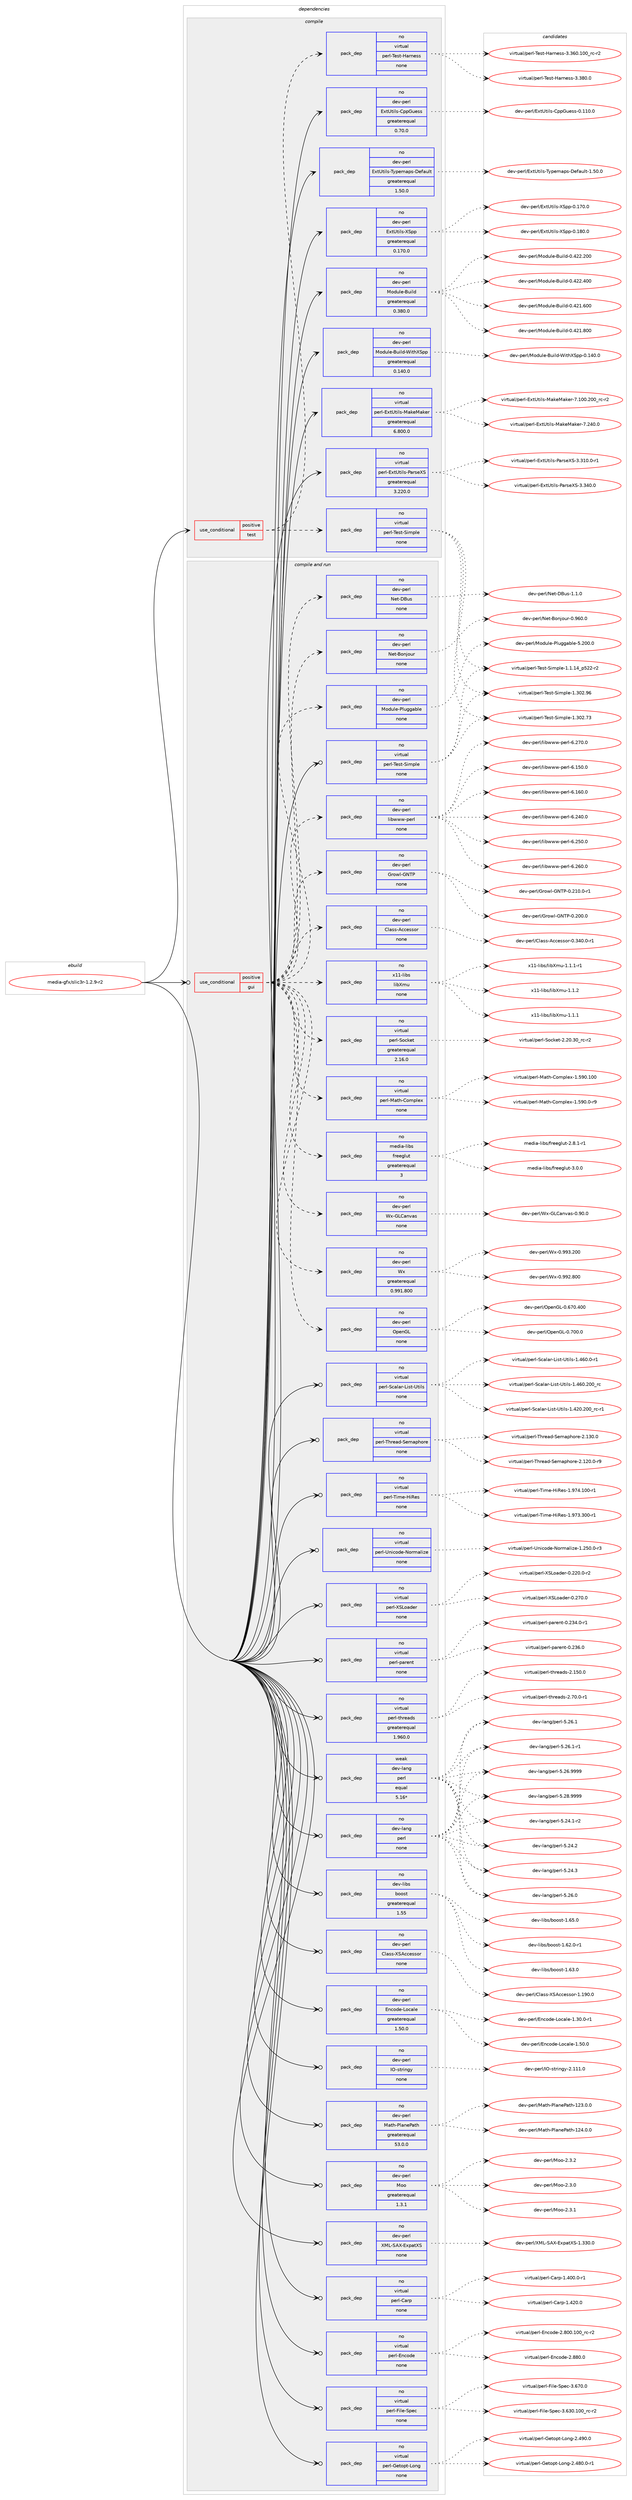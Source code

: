digraph prolog {

# *************
# Graph options
# *************

newrank=true;
concentrate=true;
compound=true;
graph [rankdir=LR,fontname=Helvetica,fontsize=10,ranksep=1.5];#, ranksep=2.5, nodesep=0.2];
edge  [arrowhead=vee];
node  [fontname=Helvetica,fontsize=10];

# **********
# The ebuild
# **********

subgraph cluster_leftcol {
color=gray;
rank=same;
label=<<i>ebuild</i>>;
id [label="media-gfx/slic3r-1.2.9-r2", color=red, width=4, href="../media-gfx/slic3r-1.2.9-r2.svg"];
}

# ****************
# The dependencies
# ****************

subgraph cluster_midcol {
color=gray;
label=<<i>dependencies</i>>;
subgraph cluster_compile {
fillcolor="#eeeeee";
style=filled;
label=<<i>compile</i>>;
subgraph cond88491 {
dependency358275 [label=<<TABLE BORDER="0" CELLBORDER="1" CELLSPACING="0" CELLPADDING="4"><TR><TD ROWSPAN="3" CELLPADDING="10">use_conditional</TD></TR><TR><TD>positive</TD></TR><TR><TD>test</TD></TR></TABLE>>, shape=none, color=red];
subgraph pack264320 {
dependency358276 [label=<<TABLE BORDER="0" CELLBORDER="1" CELLSPACING="0" CELLPADDING="4" WIDTH="220"><TR><TD ROWSPAN="6" CELLPADDING="30">pack_dep</TD></TR><TR><TD WIDTH="110">no</TD></TR><TR><TD>virtual</TD></TR><TR><TD>perl-Test-Harness</TD></TR><TR><TD>none</TD></TR><TR><TD></TD></TR></TABLE>>, shape=none, color=blue];
}
dependency358275:e -> dependency358276:w [weight=20,style="dashed",arrowhead="vee"];
subgraph pack264321 {
dependency358277 [label=<<TABLE BORDER="0" CELLBORDER="1" CELLSPACING="0" CELLPADDING="4" WIDTH="220"><TR><TD ROWSPAN="6" CELLPADDING="30">pack_dep</TD></TR><TR><TD WIDTH="110">no</TD></TR><TR><TD>virtual</TD></TR><TR><TD>perl-Test-Simple</TD></TR><TR><TD>none</TD></TR><TR><TD></TD></TR></TABLE>>, shape=none, color=blue];
}
dependency358275:e -> dependency358277:w [weight=20,style="dashed",arrowhead="vee"];
}
id:e -> dependency358275:w [weight=20,style="solid",arrowhead="vee"];
subgraph pack264322 {
dependency358278 [label=<<TABLE BORDER="0" CELLBORDER="1" CELLSPACING="0" CELLPADDING="4" WIDTH="220"><TR><TD ROWSPAN="6" CELLPADDING="30">pack_dep</TD></TR><TR><TD WIDTH="110">no</TD></TR><TR><TD>dev-perl</TD></TR><TR><TD>ExtUtils-CppGuess</TD></TR><TR><TD>greaterequal</TD></TR><TR><TD>0.70.0</TD></TR></TABLE>>, shape=none, color=blue];
}
id:e -> dependency358278:w [weight=20,style="solid",arrowhead="vee"];
subgraph pack264323 {
dependency358279 [label=<<TABLE BORDER="0" CELLBORDER="1" CELLSPACING="0" CELLPADDING="4" WIDTH="220"><TR><TD ROWSPAN="6" CELLPADDING="30">pack_dep</TD></TR><TR><TD WIDTH="110">no</TD></TR><TR><TD>dev-perl</TD></TR><TR><TD>ExtUtils-Typemaps-Default</TD></TR><TR><TD>greaterequal</TD></TR><TR><TD>1.50.0</TD></TR></TABLE>>, shape=none, color=blue];
}
id:e -> dependency358279:w [weight=20,style="solid",arrowhead="vee"];
subgraph pack264324 {
dependency358280 [label=<<TABLE BORDER="0" CELLBORDER="1" CELLSPACING="0" CELLPADDING="4" WIDTH="220"><TR><TD ROWSPAN="6" CELLPADDING="30">pack_dep</TD></TR><TR><TD WIDTH="110">no</TD></TR><TR><TD>dev-perl</TD></TR><TR><TD>ExtUtils-XSpp</TD></TR><TR><TD>greaterequal</TD></TR><TR><TD>0.170.0</TD></TR></TABLE>>, shape=none, color=blue];
}
id:e -> dependency358280:w [weight=20,style="solid",arrowhead="vee"];
subgraph pack264325 {
dependency358281 [label=<<TABLE BORDER="0" CELLBORDER="1" CELLSPACING="0" CELLPADDING="4" WIDTH="220"><TR><TD ROWSPAN="6" CELLPADDING="30">pack_dep</TD></TR><TR><TD WIDTH="110">no</TD></TR><TR><TD>dev-perl</TD></TR><TR><TD>Module-Build</TD></TR><TR><TD>greaterequal</TD></TR><TR><TD>0.380.0</TD></TR></TABLE>>, shape=none, color=blue];
}
id:e -> dependency358281:w [weight=20,style="solid",arrowhead="vee"];
subgraph pack264326 {
dependency358282 [label=<<TABLE BORDER="0" CELLBORDER="1" CELLSPACING="0" CELLPADDING="4" WIDTH="220"><TR><TD ROWSPAN="6" CELLPADDING="30">pack_dep</TD></TR><TR><TD WIDTH="110">no</TD></TR><TR><TD>dev-perl</TD></TR><TR><TD>Module-Build-WithXSpp</TD></TR><TR><TD>greaterequal</TD></TR><TR><TD>0.140.0</TD></TR></TABLE>>, shape=none, color=blue];
}
id:e -> dependency358282:w [weight=20,style="solid",arrowhead="vee"];
subgraph pack264327 {
dependency358283 [label=<<TABLE BORDER="0" CELLBORDER="1" CELLSPACING="0" CELLPADDING="4" WIDTH="220"><TR><TD ROWSPAN="6" CELLPADDING="30">pack_dep</TD></TR><TR><TD WIDTH="110">no</TD></TR><TR><TD>virtual</TD></TR><TR><TD>perl-ExtUtils-MakeMaker</TD></TR><TR><TD>greaterequal</TD></TR><TR><TD>6.800.0</TD></TR></TABLE>>, shape=none, color=blue];
}
id:e -> dependency358283:w [weight=20,style="solid",arrowhead="vee"];
subgraph pack264328 {
dependency358284 [label=<<TABLE BORDER="0" CELLBORDER="1" CELLSPACING="0" CELLPADDING="4" WIDTH="220"><TR><TD ROWSPAN="6" CELLPADDING="30">pack_dep</TD></TR><TR><TD WIDTH="110">no</TD></TR><TR><TD>virtual</TD></TR><TR><TD>perl-ExtUtils-ParseXS</TD></TR><TR><TD>greaterequal</TD></TR><TR><TD>3.220.0</TD></TR></TABLE>>, shape=none, color=blue];
}
id:e -> dependency358284:w [weight=20,style="solid",arrowhead="vee"];
}
subgraph cluster_compileandrun {
fillcolor="#eeeeee";
style=filled;
label=<<i>compile and run</i>>;
subgraph cond88492 {
dependency358285 [label=<<TABLE BORDER="0" CELLBORDER="1" CELLSPACING="0" CELLPADDING="4"><TR><TD ROWSPAN="3" CELLPADDING="10">use_conditional</TD></TR><TR><TD>positive</TD></TR><TR><TD>gui</TD></TR></TABLE>>, shape=none, color=red];
subgraph pack264329 {
dependency358286 [label=<<TABLE BORDER="0" CELLBORDER="1" CELLSPACING="0" CELLPADDING="4" WIDTH="220"><TR><TD ROWSPAN="6" CELLPADDING="30">pack_dep</TD></TR><TR><TD WIDTH="110">no</TD></TR><TR><TD>dev-perl</TD></TR><TR><TD>Class-Accessor</TD></TR><TR><TD>none</TD></TR><TR><TD></TD></TR></TABLE>>, shape=none, color=blue];
}
dependency358285:e -> dependency358286:w [weight=20,style="dashed",arrowhead="vee"];
subgraph pack264330 {
dependency358287 [label=<<TABLE BORDER="0" CELLBORDER="1" CELLSPACING="0" CELLPADDING="4" WIDTH="220"><TR><TD ROWSPAN="6" CELLPADDING="30">pack_dep</TD></TR><TR><TD WIDTH="110">no</TD></TR><TR><TD>dev-perl</TD></TR><TR><TD>Growl-GNTP</TD></TR><TR><TD>none</TD></TR><TR><TD></TD></TR></TABLE>>, shape=none, color=blue];
}
dependency358285:e -> dependency358287:w [weight=20,style="dashed",arrowhead="vee"];
subgraph pack264331 {
dependency358288 [label=<<TABLE BORDER="0" CELLBORDER="1" CELLSPACING="0" CELLPADDING="4" WIDTH="220"><TR><TD ROWSPAN="6" CELLPADDING="30">pack_dep</TD></TR><TR><TD WIDTH="110">no</TD></TR><TR><TD>dev-perl</TD></TR><TR><TD>libwww-perl</TD></TR><TR><TD>none</TD></TR><TR><TD></TD></TR></TABLE>>, shape=none, color=blue];
}
dependency358285:e -> dependency358288:w [weight=20,style="dashed",arrowhead="vee"];
subgraph pack264332 {
dependency358289 [label=<<TABLE BORDER="0" CELLBORDER="1" CELLSPACING="0" CELLPADDING="4" WIDTH="220"><TR><TD ROWSPAN="6" CELLPADDING="30">pack_dep</TD></TR><TR><TD WIDTH="110">no</TD></TR><TR><TD>dev-perl</TD></TR><TR><TD>Module-Pluggable</TD></TR><TR><TD>none</TD></TR><TR><TD></TD></TR></TABLE>>, shape=none, color=blue];
}
dependency358285:e -> dependency358289:w [weight=20,style="dashed",arrowhead="vee"];
subgraph pack264333 {
dependency358290 [label=<<TABLE BORDER="0" CELLBORDER="1" CELLSPACING="0" CELLPADDING="4" WIDTH="220"><TR><TD ROWSPAN="6" CELLPADDING="30">pack_dep</TD></TR><TR><TD WIDTH="110">no</TD></TR><TR><TD>dev-perl</TD></TR><TR><TD>Net-Bonjour</TD></TR><TR><TD>none</TD></TR><TR><TD></TD></TR></TABLE>>, shape=none, color=blue];
}
dependency358285:e -> dependency358290:w [weight=20,style="dashed",arrowhead="vee"];
subgraph pack264334 {
dependency358291 [label=<<TABLE BORDER="0" CELLBORDER="1" CELLSPACING="0" CELLPADDING="4" WIDTH="220"><TR><TD ROWSPAN="6" CELLPADDING="30">pack_dep</TD></TR><TR><TD WIDTH="110">no</TD></TR><TR><TD>dev-perl</TD></TR><TR><TD>Net-DBus</TD></TR><TR><TD>none</TD></TR><TR><TD></TD></TR></TABLE>>, shape=none, color=blue];
}
dependency358285:e -> dependency358291:w [weight=20,style="dashed",arrowhead="vee"];
subgraph pack264335 {
dependency358292 [label=<<TABLE BORDER="0" CELLBORDER="1" CELLSPACING="0" CELLPADDING="4" WIDTH="220"><TR><TD ROWSPAN="6" CELLPADDING="30">pack_dep</TD></TR><TR><TD WIDTH="110">no</TD></TR><TR><TD>dev-perl</TD></TR><TR><TD>OpenGL</TD></TR><TR><TD>none</TD></TR><TR><TD></TD></TR></TABLE>>, shape=none, color=blue];
}
dependency358285:e -> dependency358292:w [weight=20,style="dashed",arrowhead="vee"];
subgraph pack264336 {
dependency358293 [label=<<TABLE BORDER="0" CELLBORDER="1" CELLSPACING="0" CELLPADDING="4" WIDTH="220"><TR><TD ROWSPAN="6" CELLPADDING="30">pack_dep</TD></TR><TR><TD WIDTH="110">no</TD></TR><TR><TD>dev-perl</TD></TR><TR><TD>Wx</TD></TR><TR><TD>greaterequal</TD></TR><TR><TD>0.991.800</TD></TR></TABLE>>, shape=none, color=blue];
}
dependency358285:e -> dependency358293:w [weight=20,style="dashed",arrowhead="vee"];
subgraph pack264337 {
dependency358294 [label=<<TABLE BORDER="0" CELLBORDER="1" CELLSPACING="0" CELLPADDING="4" WIDTH="220"><TR><TD ROWSPAN="6" CELLPADDING="30">pack_dep</TD></TR><TR><TD WIDTH="110">no</TD></TR><TR><TD>dev-perl</TD></TR><TR><TD>Wx-GLCanvas</TD></TR><TR><TD>none</TD></TR><TR><TD></TD></TR></TABLE>>, shape=none, color=blue];
}
dependency358285:e -> dependency358294:w [weight=20,style="dashed",arrowhead="vee"];
subgraph pack264338 {
dependency358295 [label=<<TABLE BORDER="0" CELLBORDER="1" CELLSPACING="0" CELLPADDING="4" WIDTH="220"><TR><TD ROWSPAN="6" CELLPADDING="30">pack_dep</TD></TR><TR><TD WIDTH="110">no</TD></TR><TR><TD>media-libs</TD></TR><TR><TD>freeglut</TD></TR><TR><TD>greaterequal</TD></TR><TR><TD>3</TD></TR></TABLE>>, shape=none, color=blue];
}
dependency358285:e -> dependency358295:w [weight=20,style="dashed",arrowhead="vee"];
subgraph pack264339 {
dependency358296 [label=<<TABLE BORDER="0" CELLBORDER="1" CELLSPACING="0" CELLPADDING="4" WIDTH="220"><TR><TD ROWSPAN="6" CELLPADDING="30">pack_dep</TD></TR><TR><TD WIDTH="110">no</TD></TR><TR><TD>virtual</TD></TR><TR><TD>perl-Math-Complex</TD></TR><TR><TD>none</TD></TR><TR><TD></TD></TR></TABLE>>, shape=none, color=blue];
}
dependency358285:e -> dependency358296:w [weight=20,style="dashed",arrowhead="vee"];
subgraph pack264340 {
dependency358297 [label=<<TABLE BORDER="0" CELLBORDER="1" CELLSPACING="0" CELLPADDING="4" WIDTH="220"><TR><TD ROWSPAN="6" CELLPADDING="30">pack_dep</TD></TR><TR><TD WIDTH="110">no</TD></TR><TR><TD>virtual</TD></TR><TR><TD>perl-Socket</TD></TR><TR><TD>greaterequal</TD></TR><TR><TD>2.16.0</TD></TR></TABLE>>, shape=none, color=blue];
}
dependency358285:e -> dependency358297:w [weight=20,style="dashed",arrowhead="vee"];
subgraph pack264341 {
dependency358298 [label=<<TABLE BORDER="0" CELLBORDER="1" CELLSPACING="0" CELLPADDING="4" WIDTH="220"><TR><TD ROWSPAN="6" CELLPADDING="30">pack_dep</TD></TR><TR><TD WIDTH="110">no</TD></TR><TR><TD>x11-libs</TD></TR><TR><TD>libXmu</TD></TR><TR><TD>none</TD></TR><TR><TD></TD></TR></TABLE>>, shape=none, color=blue];
}
dependency358285:e -> dependency358298:w [weight=20,style="dashed",arrowhead="vee"];
}
id:e -> dependency358285:w [weight=20,style="solid",arrowhead="odotvee"];
subgraph pack264342 {
dependency358299 [label=<<TABLE BORDER="0" CELLBORDER="1" CELLSPACING="0" CELLPADDING="4" WIDTH="220"><TR><TD ROWSPAN="6" CELLPADDING="30">pack_dep</TD></TR><TR><TD WIDTH="110">no</TD></TR><TR><TD>dev-lang</TD></TR><TR><TD>perl</TD></TR><TR><TD>none</TD></TR><TR><TD></TD></TR></TABLE>>, shape=none, color=blue];
}
id:e -> dependency358299:w [weight=20,style="solid",arrowhead="odotvee"];
subgraph pack264343 {
dependency358300 [label=<<TABLE BORDER="0" CELLBORDER="1" CELLSPACING="0" CELLPADDING="4" WIDTH="220"><TR><TD ROWSPAN="6" CELLPADDING="30">pack_dep</TD></TR><TR><TD WIDTH="110">no</TD></TR><TR><TD>dev-libs</TD></TR><TR><TD>boost</TD></TR><TR><TD>greaterequal</TD></TR><TR><TD>1.55</TD></TR></TABLE>>, shape=none, color=blue];
}
id:e -> dependency358300:w [weight=20,style="solid",arrowhead="odotvee"];
subgraph pack264344 {
dependency358301 [label=<<TABLE BORDER="0" CELLBORDER="1" CELLSPACING="0" CELLPADDING="4" WIDTH="220"><TR><TD ROWSPAN="6" CELLPADDING="30">pack_dep</TD></TR><TR><TD WIDTH="110">no</TD></TR><TR><TD>dev-perl</TD></TR><TR><TD>Class-XSAccessor</TD></TR><TR><TD>none</TD></TR><TR><TD></TD></TR></TABLE>>, shape=none, color=blue];
}
id:e -> dependency358301:w [weight=20,style="solid",arrowhead="odotvee"];
subgraph pack264345 {
dependency358302 [label=<<TABLE BORDER="0" CELLBORDER="1" CELLSPACING="0" CELLPADDING="4" WIDTH="220"><TR><TD ROWSPAN="6" CELLPADDING="30">pack_dep</TD></TR><TR><TD WIDTH="110">no</TD></TR><TR><TD>dev-perl</TD></TR><TR><TD>Encode-Locale</TD></TR><TR><TD>greaterequal</TD></TR><TR><TD>1.50.0</TD></TR></TABLE>>, shape=none, color=blue];
}
id:e -> dependency358302:w [weight=20,style="solid",arrowhead="odotvee"];
subgraph pack264346 {
dependency358303 [label=<<TABLE BORDER="0" CELLBORDER="1" CELLSPACING="0" CELLPADDING="4" WIDTH="220"><TR><TD ROWSPAN="6" CELLPADDING="30">pack_dep</TD></TR><TR><TD WIDTH="110">no</TD></TR><TR><TD>dev-perl</TD></TR><TR><TD>IO-stringy</TD></TR><TR><TD>none</TD></TR><TR><TD></TD></TR></TABLE>>, shape=none, color=blue];
}
id:e -> dependency358303:w [weight=20,style="solid",arrowhead="odotvee"];
subgraph pack264347 {
dependency358304 [label=<<TABLE BORDER="0" CELLBORDER="1" CELLSPACING="0" CELLPADDING="4" WIDTH="220"><TR><TD ROWSPAN="6" CELLPADDING="30">pack_dep</TD></TR><TR><TD WIDTH="110">no</TD></TR><TR><TD>dev-perl</TD></TR><TR><TD>Math-PlanePath</TD></TR><TR><TD>greaterequal</TD></TR><TR><TD>53.0.0</TD></TR></TABLE>>, shape=none, color=blue];
}
id:e -> dependency358304:w [weight=20,style="solid",arrowhead="odotvee"];
subgraph pack264348 {
dependency358305 [label=<<TABLE BORDER="0" CELLBORDER="1" CELLSPACING="0" CELLPADDING="4" WIDTH="220"><TR><TD ROWSPAN="6" CELLPADDING="30">pack_dep</TD></TR><TR><TD WIDTH="110">no</TD></TR><TR><TD>dev-perl</TD></TR><TR><TD>Moo</TD></TR><TR><TD>greaterequal</TD></TR><TR><TD>1.3.1</TD></TR></TABLE>>, shape=none, color=blue];
}
id:e -> dependency358305:w [weight=20,style="solid",arrowhead="odotvee"];
subgraph pack264349 {
dependency358306 [label=<<TABLE BORDER="0" CELLBORDER="1" CELLSPACING="0" CELLPADDING="4" WIDTH="220"><TR><TD ROWSPAN="6" CELLPADDING="30">pack_dep</TD></TR><TR><TD WIDTH="110">no</TD></TR><TR><TD>dev-perl</TD></TR><TR><TD>XML-SAX-ExpatXS</TD></TR><TR><TD>none</TD></TR><TR><TD></TD></TR></TABLE>>, shape=none, color=blue];
}
id:e -> dependency358306:w [weight=20,style="solid",arrowhead="odotvee"];
subgraph pack264350 {
dependency358307 [label=<<TABLE BORDER="0" CELLBORDER="1" CELLSPACING="0" CELLPADDING="4" WIDTH="220"><TR><TD ROWSPAN="6" CELLPADDING="30">pack_dep</TD></TR><TR><TD WIDTH="110">no</TD></TR><TR><TD>virtual</TD></TR><TR><TD>perl-Carp</TD></TR><TR><TD>none</TD></TR><TR><TD></TD></TR></TABLE>>, shape=none, color=blue];
}
id:e -> dependency358307:w [weight=20,style="solid",arrowhead="odotvee"];
subgraph pack264351 {
dependency358308 [label=<<TABLE BORDER="0" CELLBORDER="1" CELLSPACING="0" CELLPADDING="4" WIDTH="220"><TR><TD ROWSPAN="6" CELLPADDING="30">pack_dep</TD></TR><TR><TD WIDTH="110">no</TD></TR><TR><TD>virtual</TD></TR><TR><TD>perl-Encode</TD></TR><TR><TD>none</TD></TR><TR><TD></TD></TR></TABLE>>, shape=none, color=blue];
}
id:e -> dependency358308:w [weight=20,style="solid",arrowhead="odotvee"];
subgraph pack264352 {
dependency358309 [label=<<TABLE BORDER="0" CELLBORDER="1" CELLSPACING="0" CELLPADDING="4" WIDTH="220"><TR><TD ROWSPAN="6" CELLPADDING="30">pack_dep</TD></TR><TR><TD WIDTH="110">no</TD></TR><TR><TD>virtual</TD></TR><TR><TD>perl-File-Spec</TD></TR><TR><TD>none</TD></TR><TR><TD></TD></TR></TABLE>>, shape=none, color=blue];
}
id:e -> dependency358309:w [weight=20,style="solid",arrowhead="odotvee"];
subgraph pack264353 {
dependency358310 [label=<<TABLE BORDER="0" CELLBORDER="1" CELLSPACING="0" CELLPADDING="4" WIDTH="220"><TR><TD ROWSPAN="6" CELLPADDING="30">pack_dep</TD></TR><TR><TD WIDTH="110">no</TD></TR><TR><TD>virtual</TD></TR><TR><TD>perl-Getopt-Long</TD></TR><TR><TD>none</TD></TR><TR><TD></TD></TR></TABLE>>, shape=none, color=blue];
}
id:e -> dependency358310:w [weight=20,style="solid",arrowhead="odotvee"];
subgraph pack264354 {
dependency358311 [label=<<TABLE BORDER="0" CELLBORDER="1" CELLSPACING="0" CELLPADDING="4" WIDTH="220"><TR><TD ROWSPAN="6" CELLPADDING="30">pack_dep</TD></TR><TR><TD WIDTH="110">no</TD></TR><TR><TD>virtual</TD></TR><TR><TD>perl-Scalar-List-Utils</TD></TR><TR><TD>none</TD></TR><TR><TD></TD></TR></TABLE>>, shape=none, color=blue];
}
id:e -> dependency358311:w [weight=20,style="solid",arrowhead="odotvee"];
subgraph pack264355 {
dependency358312 [label=<<TABLE BORDER="0" CELLBORDER="1" CELLSPACING="0" CELLPADDING="4" WIDTH="220"><TR><TD ROWSPAN="6" CELLPADDING="30">pack_dep</TD></TR><TR><TD WIDTH="110">no</TD></TR><TR><TD>virtual</TD></TR><TR><TD>perl-Test-Simple</TD></TR><TR><TD>none</TD></TR><TR><TD></TD></TR></TABLE>>, shape=none, color=blue];
}
id:e -> dependency358312:w [weight=20,style="solid",arrowhead="odotvee"];
subgraph pack264356 {
dependency358313 [label=<<TABLE BORDER="0" CELLBORDER="1" CELLSPACING="0" CELLPADDING="4" WIDTH="220"><TR><TD ROWSPAN="6" CELLPADDING="30">pack_dep</TD></TR><TR><TD WIDTH="110">no</TD></TR><TR><TD>virtual</TD></TR><TR><TD>perl-Thread-Semaphore</TD></TR><TR><TD>none</TD></TR><TR><TD></TD></TR></TABLE>>, shape=none, color=blue];
}
id:e -> dependency358313:w [weight=20,style="solid",arrowhead="odotvee"];
subgraph pack264357 {
dependency358314 [label=<<TABLE BORDER="0" CELLBORDER="1" CELLSPACING="0" CELLPADDING="4" WIDTH="220"><TR><TD ROWSPAN="6" CELLPADDING="30">pack_dep</TD></TR><TR><TD WIDTH="110">no</TD></TR><TR><TD>virtual</TD></TR><TR><TD>perl-Time-HiRes</TD></TR><TR><TD>none</TD></TR><TR><TD></TD></TR></TABLE>>, shape=none, color=blue];
}
id:e -> dependency358314:w [weight=20,style="solid",arrowhead="odotvee"];
subgraph pack264358 {
dependency358315 [label=<<TABLE BORDER="0" CELLBORDER="1" CELLSPACING="0" CELLPADDING="4" WIDTH="220"><TR><TD ROWSPAN="6" CELLPADDING="30">pack_dep</TD></TR><TR><TD WIDTH="110">no</TD></TR><TR><TD>virtual</TD></TR><TR><TD>perl-Unicode-Normalize</TD></TR><TR><TD>none</TD></TR><TR><TD></TD></TR></TABLE>>, shape=none, color=blue];
}
id:e -> dependency358315:w [weight=20,style="solid",arrowhead="odotvee"];
subgraph pack264359 {
dependency358316 [label=<<TABLE BORDER="0" CELLBORDER="1" CELLSPACING="0" CELLPADDING="4" WIDTH="220"><TR><TD ROWSPAN="6" CELLPADDING="30">pack_dep</TD></TR><TR><TD WIDTH="110">no</TD></TR><TR><TD>virtual</TD></TR><TR><TD>perl-XSLoader</TD></TR><TR><TD>none</TD></TR><TR><TD></TD></TR></TABLE>>, shape=none, color=blue];
}
id:e -> dependency358316:w [weight=20,style="solid",arrowhead="odotvee"];
subgraph pack264360 {
dependency358317 [label=<<TABLE BORDER="0" CELLBORDER="1" CELLSPACING="0" CELLPADDING="4" WIDTH="220"><TR><TD ROWSPAN="6" CELLPADDING="30">pack_dep</TD></TR><TR><TD WIDTH="110">no</TD></TR><TR><TD>virtual</TD></TR><TR><TD>perl-parent</TD></TR><TR><TD>none</TD></TR><TR><TD></TD></TR></TABLE>>, shape=none, color=blue];
}
id:e -> dependency358317:w [weight=20,style="solid",arrowhead="odotvee"];
subgraph pack264361 {
dependency358318 [label=<<TABLE BORDER="0" CELLBORDER="1" CELLSPACING="0" CELLPADDING="4" WIDTH="220"><TR><TD ROWSPAN="6" CELLPADDING="30">pack_dep</TD></TR><TR><TD WIDTH="110">no</TD></TR><TR><TD>virtual</TD></TR><TR><TD>perl-threads</TD></TR><TR><TD>greaterequal</TD></TR><TR><TD>1.960.0</TD></TR></TABLE>>, shape=none, color=blue];
}
id:e -> dependency358318:w [weight=20,style="solid",arrowhead="odotvee"];
subgraph pack264362 {
dependency358319 [label=<<TABLE BORDER="0" CELLBORDER="1" CELLSPACING="0" CELLPADDING="4" WIDTH="220"><TR><TD ROWSPAN="6" CELLPADDING="30">pack_dep</TD></TR><TR><TD WIDTH="110">weak</TD></TR><TR><TD>dev-lang</TD></TR><TR><TD>perl</TD></TR><TR><TD>equal</TD></TR><TR><TD>5.16*</TD></TR></TABLE>>, shape=none, color=blue];
}
id:e -> dependency358319:w [weight=20,style="solid",arrowhead="odotvee"];
}
subgraph cluster_run {
fillcolor="#eeeeee";
style=filled;
label=<<i>run</i>>;
}
}

# **************
# The candidates
# **************

subgraph cluster_choices {
rank=same;
color=gray;
label=<<i>candidates</i>>;

subgraph choice264320 {
color=black;
nodesep=1;
choice118105114116117971084711210111410845841011151164572971141101011151154551465154484649484895114994511450 [label="virtual/perl-Test-Harness-3.360.100_rc-r2", color=red, width=4,href="../virtual/perl-Test-Harness-3.360.100_rc-r2.svg"];
choice118105114116117971084711210111410845841011151164572971141101011151154551465156484648 [label="virtual/perl-Test-Harness-3.380.0", color=red, width=4,href="../virtual/perl-Test-Harness-3.380.0.svg"];
dependency358276:e -> choice118105114116117971084711210111410845841011151164572971141101011151154551465154484649484895114994511450:w [style=dotted,weight="100"];
dependency358276:e -> choice118105114116117971084711210111410845841011151164572971141101011151154551465156484648:w [style=dotted,weight="100"];
}
subgraph choice264321 {
color=black;
nodesep=1;
choice11810511411611797108471121011141084584101115116458310510911210810145494649464952951125350504511450 [label="virtual/perl-Test-Simple-1.1.14_p522-r2", color=red, width=4,href="../virtual/perl-Test-Simple-1.1.14_p522-r2.svg"];
choice118105114116117971084711210111410845841011151164583105109112108101454946514850465551 [label="virtual/perl-Test-Simple-1.302.73", color=red, width=4,href="../virtual/perl-Test-Simple-1.302.73.svg"];
choice118105114116117971084711210111410845841011151164583105109112108101454946514850465754 [label="virtual/perl-Test-Simple-1.302.96", color=red, width=4,href="../virtual/perl-Test-Simple-1.302.96.svg"];
dependency358277:e -> choice11810511411611797108471121011141084584101115116458310510911210810145494649464952951125350504511450:w [style=dotted,weight="100"];
dependency358277:e -> choice118105114116117971084711210111410845841011151164583105109112108101454946514850465551:w [style=dotted,weight="100"];
dependency358277:e -> choice118105114116117971084711210111410845841011151164583105109112108101454946514850465754:w [style=dotted,weight="100"];
}
subgraph choice264322 {
color=black;
nodesep=1;
choice100101118451121011141084769120116851161051081154567112112711171011151154548464949484648 [label="dev-perl/ExtUtils-CppGuess-0.110.0", color=red, width=4,href="../dev-perl/ExtUtils-CppGuess-0.110.0.svg"];
dependency358278:e -> choice100101118451121011141084769120116851161051081154567112112711171011151154548464949484648:w [style=dotted,weight="100"];
}
subgraph choice264323 {
color=black;
nodesep=1;
choice1001011184511210111410847691201168511610510811545841211121011099711211545681011029711710811645494653484648 [label="dev-perl/ExtUtils-Typemaps-Default-1.50.0", color=red, width=4,href="../dev-perl/ExtUtils-Typemaps-Default-1.50.0.svg"];
dependency358279:e -> choice1001011184511210111410847691201168511610510811545841211121011099711211545681011029711710811645494653484648:w [style=dotted,weight="100"];
}
subgraph choice264324 {
color=black;
nodesep=1;
choice100101118451121011141084769120116851161051081154588831121124548464955484648 [label="dev-perl/ExtUtils-XSpp-0.170.0", color=red, width=4,href="../dev-perl/ExtUtils-XSpp-0.170.0.svg"];
choice100101118451121011141084769120116851161051081154588831121124548464956484648 [label="dev-perl/ExtUtils-XSpp-0.180.0", color=red, width=4,href="../dev-perl/ExtUtils-XSpp-0.180.0.svg"];
dependency358280:e -> choice100101118451121011141084769120116851161051081154588831121124548464955484648:w [style=dotted,weight="100"];
dependency358280:e -> choice100101118451121011141084769120116851161051081154588831121124548464956484648:w [style=dotted,weight="100"];
}
subgraph choice264325 {
color=black;
nodesep=1;
choice100101118451121011141084777111100117108101456611710510810045484652504946544848 [label="dev-perl/Module-Build-0.421.600", color=red, width=4,href="../dev-perl/Module-Build-0.421.600.svg"];
choice100101118451121011141084777111100117108101456611710510810045484652504946564848 [label="dev-perl/Module-Build-0.421.800", color=red, width=4,href="../dev-perl/Module-Build-0.421.800.svg"];
choice100101118451121011141084777111100117108101456611710510810045484652505046504848 [label="dev-perl/Module-Build-0.422.200", color=red, width=4,href="../dev-perl/Module-Build-0.422.200.svg"];
choice100101118451121011141084777111100117108101456611710510810045484652505046524848 [label="dev-perl/Module-Build-0.422.400", color=red, width=4,href="../dev-perl/Module-Build-0.422.400.svg"];
dependency358281:e -> choice100101118451121011141084777111100117108101456611710510810045484652504946544848:w [style=dotted,weight="100"];
dependency358281:e -> choice100101118451121011141084777111100117108101456611710510810045484652504946564848:w [style=dotted,weight="100"];
dependency358281:e -> choice100101118451121011141084777111100117108101456611710510810045484652505046504848:w [style=dotted,weight="100"];
dependency358281:e -> choice100101118451121011141084777111100117108101456611710510810045484652505046524848:w [style=dotted,weight="100"];
}
subgraph choice264326 {
color=black;
nodesep=1;
choice1001011184511210111410847771111001171081014566117105108100458710511610488831121124548464952484648 [label="dev-perl/Module-Build-WithXSpp-0.140.0", color=red, width=4,href="../dev-perl/Module-Build-WithXSpp-0.140.0.svg"];
dependency358282:e -> choice1001011184511210111410847771111001171081014566117105108100458710511610488831121124548464952484648:w [style=dotted,weight="100"];
}
subgraph choice264327 {
color=black;
nodesep=1;
choice118105114116117971084711210111410845691201168511610510811545779710710177971071011144555464948484650484895114994511450 [label="virtual/perl-ExtUtils-MakeMaker-7.100.200_rc-r2", color=red, width=4,href="../virtual/perl-ExtUtils-MakeMaker-7.100.200_rc-r2.svg"];
choice118105114116117971084711210111410845691201168511610510811545779710710177971071011144555465052484648 [label="virtual/perl-ExtUtils-MakeMaker-7.240.0", color=red, width=4,href="../virtual/perl-ExtUtils-MakeMaker-7.240.0.svg"];
dependency358283:e -> choice118105114116117971084711210111410845691201168511610510811545779710710177971071011144555464948484650484895114994511450:w [style=dotted,weight="100"];
dependency358283:e -> choice118105114116117971084711210111410845691201168511610510811545779710710177971071011144555465052484648:w [style=dotted,weight="100"];
}
subgraph choice264328 {
color=black;
nodesep=1;
choice1181051141161179710847112101114108456912011685116105108115458097114115101888345514651494846484511449 [label="virtual/perl-ExtUtils-ParseXS-3.310.0-r1", color=red, width=4,href="../virtual/perl-ExtUtils-ParseXS-3.310.0-r1.svg"];
choice118105114116117971084711210111410845691201168511610510811545809711411510188834551465152484648 [label="virtual/perl-ExtUtils-ParseXS-3.340.0", color=red, width=4,href="../virtual/perl-ExtUtils-ParseXS-3.340.0.svg"];
dependency358284:e -> choice1181051141161179710847112101114108456912011685116105108115458097114115101888345514651494846484511449:w [style=dotted,weight="100"];
dependency358284:e -> choice118105114116117971084711210111410845691201168511610510811545809711411510188834551465152484648:w [style=dotted,weight="100"];
}
subgraph choice264329 {
color=black;
nodesep=1;
choice100101118451121011141084767108971151154565999910111511511111445484651524846484511449 [label="dev-perl/Class-Accessor-0.340.0-r1", color=red, width=4,href="../dev-perl/Class-Accessor-0.340.0-r1.svg"];
dependency358286:e -> choice100101118451121011141084767108971151154565999910111511511111445484651524846484511449:w [style=dotted,weight="100"];
}
subgraph choice264330 {
color=black;
nodesep=1;
choice10010111845112101114108477111411111910845717884804548465048484648 [label="dev-perl/Growl-GNTP-0.200.0", color=red, width=4,href="../dev-perl/Growl-GNTP-0.200.0.svg"];
choice100101118451121011141084771114111119108457178848045484650494846484511449 [label="dev-perl/Growl-GNTP-0.210.0-r1", color=red, width=4,href="../dev-perl/Growl-GNTP-0.210.0-r1.svg"];
dependency358287:e -> choice10010111845112101114108477111411111910845717884804548465048484648:w [style=dotted,weight="100"];
dependency358287:e -> choice100101118451121011141084771114111119108457178848045484650494846484511449:w [style=dotted,weight="100"];
}
subgraph choice264331 {
color=black;
nodesep=1;
choice100101118451121011141084710810598119119119451121011141084554464953484648 [label="dev-perl/libwww-perl-6.150.0", color=red, width=4,href="../dev-perl/libwww-perl-6.150.0.svg"];
choice100101118451121011141084710810598119119119451121011141084554464954484648 [label="dev-perl/libwww-perl-6.160.0", color=red, width=4,href="../dev-perl/libwww-perl-6.160.0.svg"];
choice100101118451121011141084710810598119119119451121011141084554465052484648 [label="dev-perl/libwww-perl-6.240.0", color=red, width=4,href="../dev-perl/libwww-perl-6.240.0.svg"];
choice100101118451121011141084710810598119119119451121011141084554465053484648 [label="dev-perl/libwww-perl-6.250.0", color=red, width=4,href="../dev-perl/libwww-perl-6.250.0.svg"];
choice100101118451121011141084710810598119119119451121011141084554465054484648 [label="dev-perl/libwww-perl-6.260.0", color=red, width=4,href="../dev-perl/libwww-perl-6.260.0.svg"];
choice100101118451121011141084710810598119119119451121011141084554465055484648 [label="dev-perl/libwww-perl-6.270.0", color=red, width=4,href="../dev-perl/libwww-perl-6.270.0.svg"];
dependency358288:e -> choice100101118451121011141084710810598119119119451121011141084554464953484648:w [style=dotted,weight="100"];
dependency358288:e -> choice100101118451121011141084710810598119119119451121011141084554464954484648:w [style=dotted,weight="100"];
dependency358288:e -> choice100101118451121011141084710810598119119119451121011141084554465052484648:w [style=dotted,weight="100"];
dependency358288:e -> choice100101118451121011141084710810598119119119451121011141084554465053484648:w [style=dotted,weight="100"];
dependency358288:e -> choice100101118451121011141084710810598119119119451121011141084554465054484648:w [style=dotted,weight="100"];
dependency358288:e -> choice100101118451121011141084710810598119119119451121011141084554465055484648:w [style=dotted,weight="100"];
}
subgraph choice264332 {
color=black;
nodesep=1;
choice100101118451121011141084777111100117108101458010811710310397981081014553465048484648 [label="dev-perl/Module-Pluggable-5.200.0", color=red, width=4,href="../dev-perl/Module-Pluggable-5.200.0.svg"];
dependency358289:e -> choice100101118451121011141084777111100117108101458010811710310397981081014553465048484648:w [style=dotted,weight="100"];
}
subgraph choice264333 {
color=black;
nodesep=1;
choice10010111845112101114108477810111645661111101061111171144548465754484648 [label="dev-perl/Net-Bonjour-0.960.0", color=red, width=4,href="../dev-perl/Net-Bonjour-0.960.0.svg"];
dependency358290:e -> choice10010111845112101114108477810111645661111101061111171144548465754484648:w [style=dotted,weight="100"];
}
subgraph choice264334 {
color=black;
nodesep=1;
choice100101118451121011141084778101116456866117115454946494648 [label="dev-perl/Net-DBus-1.1.0", color=red, width=4,href="../dev-perl/Net-DBus-1.1.0.svg"];
dependency358291:e -> choice100101118451121011141084778101116456866117115454946494648:w [style=dotted,weight="100"];
}
subgraph choice264335 {
color=black;
nodesep=1;
choice100101118451121011141084779112101110717645484654554846524848 [label="dev-perl/OpenGL-0.670.400", color=red, width=4,href="../dev-perl/OpenGL-0.670.400.svg"];
choice10010111845112101114108477911210111071764548465548484648 [label="dev-perl/OpenGL-0.700.0", color=red, width=4,href="../dev-perl/OpenGL-0.700.0.svg"];
dependency358292:e -> choice100101118451121011141084779112101110717645484654554846524848:w [style=dotted,weight="100"];
dependency358292:e -> choice10010111845112101114108477911210111071764548465548484648:w [style=dotted,weight="100"];
}
subgraph choice264336 {
color=black;
nodesep=1;
choice10010111845112101114108478712045484657575046564848 [label="dev-perl/Wx-0.992.800", color=red, width=4,href="../dev-perl/Wx-0.992.800.svg"];
choice10010111845112101114108478712045484657575146504848 [label="dev-perl/Wx-0.993.200", color=red, width=4,href="../dev-perl/Wx-0.993.200.svg"];
dependency358293:e -> choice10010111845112101114108478712045484657575046564848:w [style=dotted,weight="100"];
dependency358293:e -> choice10010111845112101114108478712045484657575146504848:w [style=dotted,weight="100"];
}
subgraph choice264337 {
color=black;
nodesep=1;
choice10010111845112101114108478712045717667971101189711545484657484648 [label="dev-perl/Wx-GLCanvas-0.90.0", color=red, width=4,href="../dev-perl/Wx-GLCanvas-0.90.0.svg"];
dependency358294:e -> choice10010111845112101114108478712045717667971101189711545484657484648:w [style=dotted,weight="100"];
}
subgraph choice264338 {
color=black;
nodesep=1;
choice109101100105974510810598115471021141011011031081171164550465646494511449 [label="media-libs/freeglut-2.8.1-r1", color=red, width=4,href="../media-libs/freeglut-2.8.1-r1.svg"];
choice10910110010597451081059811547102114101101103108117116455146484648 [label="media-libs/freeglut-3.0.0", color=red, width=4,href="../media-libs/freeglut-3.0.0.svg"];
dependency358295:e -> choice109101100105974510810598115471021141011011031081171164550465646494511449:w [style=dotted,weight="100"];
dependency358295:e -> choice10910110010597451081059811547102114101101103108117116455146484648:w [style=dotted,weight="100"];
}
subgraph choice264339 {
color=black;
nodesep=1;
choice1181051141161179710847112101114108457797116104456711110911210810112045494653574846484511457 [label="virtual/perl-Math-Complex-1.590.0-r9", color=red, width=4,href="../virtual/perl-Math-Complex-1.590.0-r9.svg"];
choice1181051141161179710847112101114108457797116104456711110911210810112045494653574846494848 [label="virtual/perl-Math-Complex-1.590.100", color=red, width=4,href="../virtual/perl-Math-Complex-1.590.100.svg"];
dependency358296:e -> choice1181051141161179710847112101114108457797116104456711110911210810112045494653574846484511457:w [style=dotted,weight="100"];
dependency358296:e -> choice1181051141161179710847112101114108457797116104456711110911210810112045494653574846494848:w [style=dotted,weight="100"];
}
subgraph choice264340 {
color=black;
nodesep=1;
choice1181051141161179710847112101114108458311199107101116455046504846514895114994511450 [label="virtual/perl-Socket-2.20.30_rc-r2", color=red, width=4,href="../virtual/perl-Socket-2.20.30_rc-r2.svg"];
dependency358297:e -> choice1181051141161179710847112101114108458311199107101116455046504846514895114994511450:w [style=dotted,weight="100"];
}
subgraph choice264341 {
color=black;
nodesep=1;
choice12049494510810598115471081059888109117454946494649 [label="x11-libs/libXmu-1.1.1", color=red, width=4,href="../x11-libs/libXmu-1.1.1.svg"];
choice120494945108105981154710810598881091174549464946494511449 [label="x11-libs/libXmu-1.1.1-r1", color=red, width=4,href="../x11-libs/libXmu-1.1.1-r1.svg"];
choice12049494510810598115471081059888109117454946494650 [label="x11-libs/libXmu-1.1.2", color=red, width=4,href="../x11-libs/libXmu-1.1.2.svg"];
dependency358298:e -> choice12049494510810598115471081059888109117454946494649:w [style=dotted,weight="100"];
dependency358298:e -> choice120494945108105981154710810598881091174549464946494511449:w [style=dotted,weight="100"];
dependency358298:e -> choice12049494510810598115471081059888109117454946494650:w [style=dotted,weight="100"];
}
subgraph choice264342 {
color=black;
nodesep=1;
choice100101118451089711010347112101114108455346505246494511450 [label="dev-lang/perl-5.24.1-r2", color=red, width=4,href="../dev-lang/perl-5.24.1-r2.svg"];
choice10010111845108971101034711210111410845534650524650 [label="dev-lang/perl-5.24.2", color=red, width=4,href="../dev-lang/perl-5.24.2.svg"];
choice10010111845108971101034711210111410845534650524651 [label="dev-lang/perl-5.24.3", color=red, width=4,href="../dev-lang/perl-5.24.3.svg"];
choice10010111845108971101034711210111410845534650544648 [label="dev-lang/perl-5.26.0", color=red, width=4,href="../dev-lang/perl-5.26.0.svg"];
choice10010111845108971101034711210111410845534650544649 [label="dev-lang/perl-5.26.1", color=red, width=4,href="../dev-lang/perl-5.26.1.svg"];
choice100101118451089711010347112101114108455346505446494511449 [label="dev-lang/perl-5.26.1-r1", color=red, width=4,href="../dev-lang/perl-5.26.1-r1.svg"];
choice10010111845108971101034711210111410845534650544657575757 [label="dev-lang/perl-5.26.9999", color=red, width=4,href="../dev-lang/perl-5.26.9999.svg"];
choice10010111845108971101034711210111410845534650564657575757 [label="dev-lang/perl-5.28.9999", color=red, width=4,href="../dev-lang/perl-5.28.9999.svg"];
dependency358299:e -> choice100101118451089711010347112101114108455346505246494511450:w [style=dotted,weight="100"];
dependency358299:e -> choice10010111845108971101034711210111410845534650524650:w [style=dotted,weight="100"];
dependency358299:e -> choice10010111845108971101034711210111410845534650524651:w [style=dotted,weight="100"];
dependency358299:e -> choice10010111845108971101034711210111410845534650544648:w [style=dotted,weight="100"];
dependency358299:e -> choice10010111845108971101034711210111410845534650544649:w [style=dotted,weight="100"];
dependency358299:e -> choice100101118451089711010347112101114108455346505446494511449:w [style=dotted,weight="100"];
dependency358299:e -> choice10010111845108971101034711210111410845534650544657575757:w [style=dotted,weight="100"];
dependency358299:e -> choice10010111845108971101034711210111410845534650564657575757:w [style=dotted,weight="100"];
}
subgraph choice264343 {
color=black;
nodesep=1;
choice10010111845108105981154798111111115116454946545046484511449 [label="dev-libs/boost-1.62.0-r1", color=red, width=4,href="../dev-libs/boost-1.62.0-r1.svg"];
choice1001011184510810598115479811111111511645494654514648 [label="dev-libs/boost-1.63.0", color=red, width=4,href="../dev-libs/boost-1.63.0.svg"];
choice1001011184510810598115479811111111511645494654534648 [label="dev-libs/boost-1.65.0", color=red, width=4,href="../dev-libs/boost-1.65.0.svg"];
dependency358300:e -> choice10010111845108105981154798111111115116454946545046484511449:w [style=dotted,weight="100"];
dependency358300:e -> choice1001011184510810598115479811111111511645494654514648:w [style=dotted,weight="100"];
dependency358300:e -> choice1001011184510810598115479811111111511645494654534648:w [style=dotted,weight="100"];
}
subgraph choice264344 {
color=black;
nodesep=1;
choice100101118451121011141084767108971151154588836599991011151151111144549464957484648 [label="dev-perl/Class-XSAccessor-1.190.0", color=red, width=4,href="../dev-perl/Class-XSAccessor-1.190.0.svg"];
dependency358301:e -> choice100101118451121011141084767108971151154588836599991011151151111144549464957484648:w [style=dotted,weight="100"];
}
subgraph choice264345 {
color=black;
nodesep=1;
choice1001011184511210111410847691109911110010145761119997108101454946514846484511449 [label="dev-perl/Encode-Locale-1.30.0-r1", color=red, width=4,href="../dev-perl/Encode-Locale-1.30.0-r1.svg"];
choice100101118451121011141084769110991111001014576111999710810145494653484648 [label="dev-perl/Encode-Locale-1.50.0", color=red, width=4,href="../dev-perl/Encode-Locale-1.50.0.svg"];
dependency358302:e -> choice1001011184511210111410847691109911110010145761119997108101454946514846484511449:w [style=dotted,weight="100"];
dependency358302:e -> choice100101118451121011141084769110991111001014576111999710810145494653484648:w [style=dotted,weight="100"];
}
subgraph choice264346 {
color=black;
nodesep=1;
choice10010111845112101114108477379451151161141051101031214550464949494648 [label="dev-perl/IO-stringy-2.111.0", color=red, width=4,href="../dev-perl/IO-stringy-2.111.0.svg"];
dependency358303:e -> choice10010111845112101114108477379451151161141051101031214550464949494648:w [style=dotted,weight="100"];
}
subgraph choice264347 {
color=black;
nodesep=1;
choice1001011184511210111410847779711610445801089711010180971161044549505146484648 [label="dev-perl/Math-PlanePath-123.0.0", color=red, width=4,href="../dev-perl/Math-PlanePath-123.0.0.svg"];
choice1001011184511210111410847779711610445801089711010180971161044549505246484648 [label="dev-perl/Math-PlanePath-124.0.0", color=red, width=4,href="../dev-perl/Math-PlanePath-124.0.0.svg"];
dependency358304:e -> choice1001011184511210111410847779711610445801089711010180971161044549505146484648:w [style=dotted,weight="100"];
dependency358304:e -> choice1001011184511210111410847779711610445801089711010180971161044549505246484648:w [style=dotted,weight="100"];
}
subgraph choice264348 {
color=black;
nodesep=1;
choice100101118451121011141084777111111455046514648 [label="dev-perl/Moo-2.3.0", color=red, width=4,href="../dev-perl/Moo-2.3.0.svg"];
choice100101118451121011141084777111111455046514649 [label="dev-perl/Moo-2.3.1", color=red, width=4,href="../dev-perl/Moo-2.3.1.svg"];
choice100101118451121011141084777111111455046514650 [label="dev-perl/Moo-2.3.2", color=red, width=4,href="../dev-perl/Moo-2.3.2.svg"];
dependency358305:e -> choice100101118451121011141084777111111455046514648:w [style=dotted,weight="100"];
dependency358305:e -> choice100101118451121011141084777111111455046514649:w [style=dotted,weight="100"];
dependency358305:e -> choice100101118451121011141084777111111455046514650:w [style=dotted,weight="100"];
}
subgraph choice264349 {
color=black;
nodesep=1;
choice10010111845112101114108478877764583658845691201129711688834549465151484648 [label="dev-perl/XML-SAX-ExpatXS-1.330.0", color=red, width=4,href="../dev-perl/XML-SAX-ExpatXS-1.330.0.svg"];
dependency358306:e -> choice10010111845112101114108478877764583658845691201129711688834549465151484648:w [style=dotted,weight="100"];
}
subgraph choice264350 {
color=black;
nodesep=1;
choice118105114116117971084711210111410845679711411245494652484846484511449 [label="virtual/perl-Carp-1.400.0-r1", color=red, width=4,href="../virtual/perl-Carp-1.400.0-r1.svg"];
choice11810511411611797108471121011141084567971141124549465250484648 [label="virtual/perl-Carp-1.420.0", color=red, width=4,href="../virtual/perl-Carp-1.420.0.svg"];
dependency358307:e -> choice118105114116117971084711210111410845679711411245494652484846484511449:w [style=dotted,weight="100"];
dependency358307:e -> choice11810511411611797108471121011141084567971141124549465250484648:w [style=dotted,weight="100"];
}
subgraph choice264351 {
color=black;
nodesep=1;
choice11810511411611797108471121011141084569110991111001014550465648484649484895114994511450 [label="virtual/perl-Encode-2.800.100_rc-r2", color=red, width=4,href="../virtual/perl-Encode-2.800.100_rc-r2.svg"];
choice11810511411611797108471121011141084569110991111001014550465656484648 [label="virtual/perl-Encode-2.880.0", color=red, width=4,href="../virtual/perl-Encode-2.880.0.svg"];
dependency358308:e -> choice11810511411611797108471121011141084569110991111001014550465648484649484895114994511450:w [style=dotted,weight="100"];
dependency358308:e -> choice11810511411611797108471121011141084569110991111001014550465656484648:w [style=dotted,weight="100"];
}
subgraph choice264352 {
color=black;
nodesep=1;
choice118105114116117971084711210111410845701051081014583112101994551465451484649484895114994511450 [label="virtual/perl-File-Spec-3.630.100_rc-r2", color=red, width=4,href="../virtual/perl-File-Spec-3.630.100_rc-r2.svg"];
choice118105114116117971084711210111410845701051081014583112101994551465455484648 [label="virtual/perl-File-Spec-3.670.0", color=red, width=4,href="../virtual/perl-File-Spec-3.670.0.svg"];
dependency358309:e -> choice118105114116117971084711210111410845701051081014583112101994551465451484649484895114994511450:w [style=dotted,weight="100"];
dependency358309:e -> choice118105114116117971084711210111410845701051081014583112101994551465455484648:w [style=dotted,weight="100"];
}
subgraph choice264353 {
color=black;
nodesep=1;
choice11810511411611797108471121011141084571101116111112116457611111010345504652564846484511449 [label="virtual/perl-Getopt-Long-2.480.0-r1", color=red, width=4,href="../virtual/perl-Getopt-Long-2.480.0-r1.svg"];
choice1181051141161179710847112101114108457110111611111211645761111101034550465257484648 [label="virtual/perl-Getopt-Long-2.490.0", color=red, width=4,href="../virtual/perl-Getopt-Long-2.490.0.svg"];
dependency358310:e -> choice11810511411611797108471121011141084571101116111112116457611111010345504652564846484511449:w [style=dotted,weight="100"];
dependency358310:e -> choice1181051141161179710847112101114108457110111611111211645761111101034550465257484648:w [style=dotted,weight="100"];
}
subgraph choice264354 {
color=black;
nodesep=1;
choice11810511411611797108471121011141084583999710897114457610511511645851161051081154549465250484650484895114994511449 [label="virtual/perl-Scalar-List-Utils-1.420.200_rc-r1", color=red, width=4,href="../virtual/perl-Scalar-List-Utils-1.420.200_rc-r1.svg"];
choice118105114116117971084711210111410845839997108971144576105115116458511610510811545494652544846484511449 [label="virtual/perl-Scalar-List-Utils-1.460.0-r1", color=red, width=4,href="../virtual/perl-Scalar-List-Utils-1.460.0-r1.svg"];
choice1181051141161179710847112101114108458399971089711445761051151164585116105108115454946525448465048489511499 [label="virtual/perl-Scalar-List-Utils-1.460.200_rc", color=red, width=4,href="../virtual/perl-Scalar-List-Utils-1.460.200_rc.svg"];
dependency358311:e -> choice11810511411611797108471121011141084583999710897114457610511511645851161051081154549465250484650484895114994511449:w [style=dotted,weight="100"];
dependency358311:e -> choice118105114116117971084711210111410845839997108971144576105115116458511610510811545494652544846484511449:w [style=dotted,weight="100"];
dependency358311:e -> choice1181051141161179710847112101114108458399971089711445761051151164585116105108115454946525448465048489511499:w [style=dotted,weight="100"];
}
subgraph choice264355 {
color=black;
nodesep=1;
choice11810511411611797108471121011141084584101115116458310510911210810145494649464952951125350504511450 [label="virtual/perl-Test-Simple-1.1.14_p522-r2", color=red, width=4,href="../virtual/perl-Test-Simple-1.1.14_p522-r2.svg"];
choice118105114116117971084711210111410845841011151164583105109112108101454946514850465551 [label="virtual/perl-Test-Simple-1.302.73", color=red, width=4,href="../virtual/perl-Test-Simple-1.302.73.svg"];
choice118105114116117971084711210111410845841011151164583105109112108101454946514850465754 [label="virtual/perl-Test-Simple-1.302.96", color=red, width=4,href="../virtual/perl-Test-Simple-1.302.96.svg"];
dependency358312:e -> choice11810511411611797108471121011141084584101115116458310510911210810145494649464952951125350504511450:w [style=dotted,weight="100"];
dependency358312:e -> choice118105114116117971084711210111410845841011151164583105109112108101454946514850465551:w [style=dotted,weight="100"];
dependency358312:e -> choice118105114116117971084711210111410845841011151164583105109112108101454946514850465754:w [style=dotted,weight="100"];
}
subgraph choice264356 {
color=black;
nodesep=1;
choice118105114116117971084711210111410845841041141019710045831011099711210411111410145504649504846484511457 [label="virtual/perl-Thread-Semaphore-2.120.0-r9", color=red, width=4,href="../virtual/perl-Thread-Semaphore-2.120.0-r9.svg"];
choice11810511411611797108471121011141084584104114101971004583101109971121041111141014550464951484648 [label="virtual/perl-Thread-Semaphore-2.130.0", color=red, width=4,href="../virtual/perl-Thread-Semaphore-2.130.0.svg"];
dependency358313:e -> choice118105114116117971084711210111410845841041141019710045831011099711210411111410145504649504846484511457:w [style=dotted,weight="100"];
dependency358313:e -> choice11810511411611797108471121011141084584104114101971004583101109971121041111141014550464951484648:w [style=dotted,weight="100"];
}
subgraph choice264357 {
color=black;
nodesep=1;
choice11810511411611797108471121011141084584105109101457210582101115454946575551465148484511449 [label="virtual/perl-Time-HiRes-1.973.300-r1", color=red, width=4,href="../virtual/perl-Time-HiRes-1.973.300-r1.svg"];
choice11810511411611797108471121011141084584105109101457210582101115454946575552464948484511449 [label="virtual/perl-Time-HiRes-1.974.100-r1", color=red, width=4,href="../virtual/perl-Time-HiRes-1.974.100-r1.svg"];
dependency358314:e -> choice11810511411611797108471121011141084584105109101457210582101115454946575551465148484511449:w [style=dotted,weight="100"];
dependency358314:e -> choice11810511411611797108471121011141084584105109101457210582101115454946575552464948484511449:w [style=dotted,weight="100"];
}
subgraph choice264358 {
color=black;
nodesep=1;
choice118105114116117971084711210111410845851101059911110010145781111141099710810512210145494650534846484511451 [label="virtual/perl-Unicode-Normalize-1.250.0-r3", color=red, width=4,href="../virtual/perl-Unicode-Normalize-1.250.0-r3.svg"];
dependency358315:e -> choice118105114116117971084711210111410845851101059911110010145781111141099710810512210145494650534846484511451:w [style=dotted,weight="100"];
}
subgraph choice264359 {
color=black;
nodesep=1;
choice1181051141161179710847112101114108458883761119710010111445484650504846484511450 [label="virtual/perl-XSLoader-0.220.0-r2", color=red, width=4,href="../virtual/perl-XSLoader-0.220.0-r2.svg"];
choice118105114116117971084711210111410845888376111971001011144548465055484648 [label="virtual/perl-XSLoader-0.270.0", color=red, width=4,href="../virtual/perl-XSLoader-0.270.0.svg"];
dependency358316:e -> choice1181051141161179710847112101114108458883761119710010111445484650504846484511450:w [style=dotted,weight="100"];
dependency358316:e -> choice118105114116117971084711210111410845888376111971001011144548465055484648:w [style=dotted,weight="100"];
}
subgraph choice264360 {
color=black;
nodesep=1;
choice1181051141161179710847112101114108451129711410111011645484650515246484511449 [label="virtual/perl-parent-0.234.0-r1", color=red, width=4,href="../virtual/perl-parent-0.234.0-r1.svg"];
choice118105114116117971084711210111410845112971141011101164548465051544648 [label="virtual/perl-parent-0.236.0", color=red, width=4,href="../virtual/perl-parent-0.236.0.svg"];
dependency358317:e -> choice1181051141161179710847112101114108451129711410111011645484650515246484511449:w [style=dotted,weight="100"];
dependency358317:e -> choice118105114116117971084711210111410845112971141011101164548465051544648:w [style=dotted,weight="100"];
}
subgraph choice264361 {
color=black;
nodesep=1;
choice118105114116117971084711210111410845116104114101971001154550464953484648 [label="virtual/perl-threads-2.150.0", color=red, width=4,href="../virtual/perl-threads-2.150.0.svg"];
choice11810511411611797108471121011141084511610411410197100115455046554846484511449 [label="virtual/perl-threads-2.70.0-r1", color=red, width=4,href="../virtual/perl-threads-2.70.0-r1.svg"];
dependency358318:e -> choice118105114116117971084711210111410845116104114101971001154550464953484648:w [style=dotted,weight="100"];
dependency358318:e -> choice11810511411611797108471121011141084511610411410197100115455046554846484511449:w [style=dotted,weight="100"];
}
subgraph choice264362 {
color=black;
nodesep=1;
choice100101118451089711010347112101114108455346505246494511450 [label="dev-lang/perl-5.24.1-r2", color=red, width=4,href="../dev-lang/perl-5.24.1-r2.svg"];
choice10010111845108971101034711210111410845534650524650 [label="dev-lang/perl-5.24.2", color=red, width=4,href="../dev-lang/perl-5.24.2.svg"];
choice10010111845108971101034711210111410845534650524651 [label="dev-lang/perl-5.24.3", color=red, width=4,href="../dev-lang/perl-5.24.3.svg"];
choice10010111845108971101034711210111410845534650544648 [label="dev-lang/perl-5.26.0", color=red, width=4,href="../dev-lang/perl-5.26.0.svg"];
choice10010111845108971101034711210111410845534650544649 [label="dev-lang/perl-5.26.1", color=red, width=4,href="../dev-lang/perl-5.26.1.svg"];
choice100101118451089711010347112101114108455346505446494511449 [label="dev-lang/perl-5.26.1-r1", color=red, width=4,href="../dev-lang/perl-5.26.1-r1.svg"];
choice10010111845108971101034711210111410845534650544657575757 [label="dev-lang/perl-5.26.9999", color=red, width=4,href="../dev-lang/perl-5.26.9999.svg"];
choice10010111845108971101034711210111410845534650564657575757 [label="dev-lang/perl-5.28.9999", color=red, width=4,href="../dev-lang/perl-5.28.9999.svg"];
dependency358319:e -> choice100101118451089711010347112101114108455346505246494511450:w [style=dotted,weight="100"];
dependency358319:e -> choice10010111845108971101034711210111410845534650524650:w [style=dotted,weight="100"];
dependency358319:e -> choice10010111845108971101034711210111410845534650524651:w [style=dotted,weight="100"];
dependency358319:e -> choice10010111845108971101034711210111410845534650544648:w [style=dotted,weight="100"];
dependency358319:e -> choice10010111845108971101034711210111410845534650544649:w [style=dotted,weight="100"];
dependency358319:e -> choice100101118451089711010347112101114108455346505446494511449:w [style=dotted,weight="100"];
dependency358319:e -> choice10010111845108971101034711210111410845534650544657575757:w [style=dotted,weight="100"];
dependency358319:e -> choice10010111845108971101034711210111410845534650564657575757:w [style=dotted,weight="100"];
}
}

}
